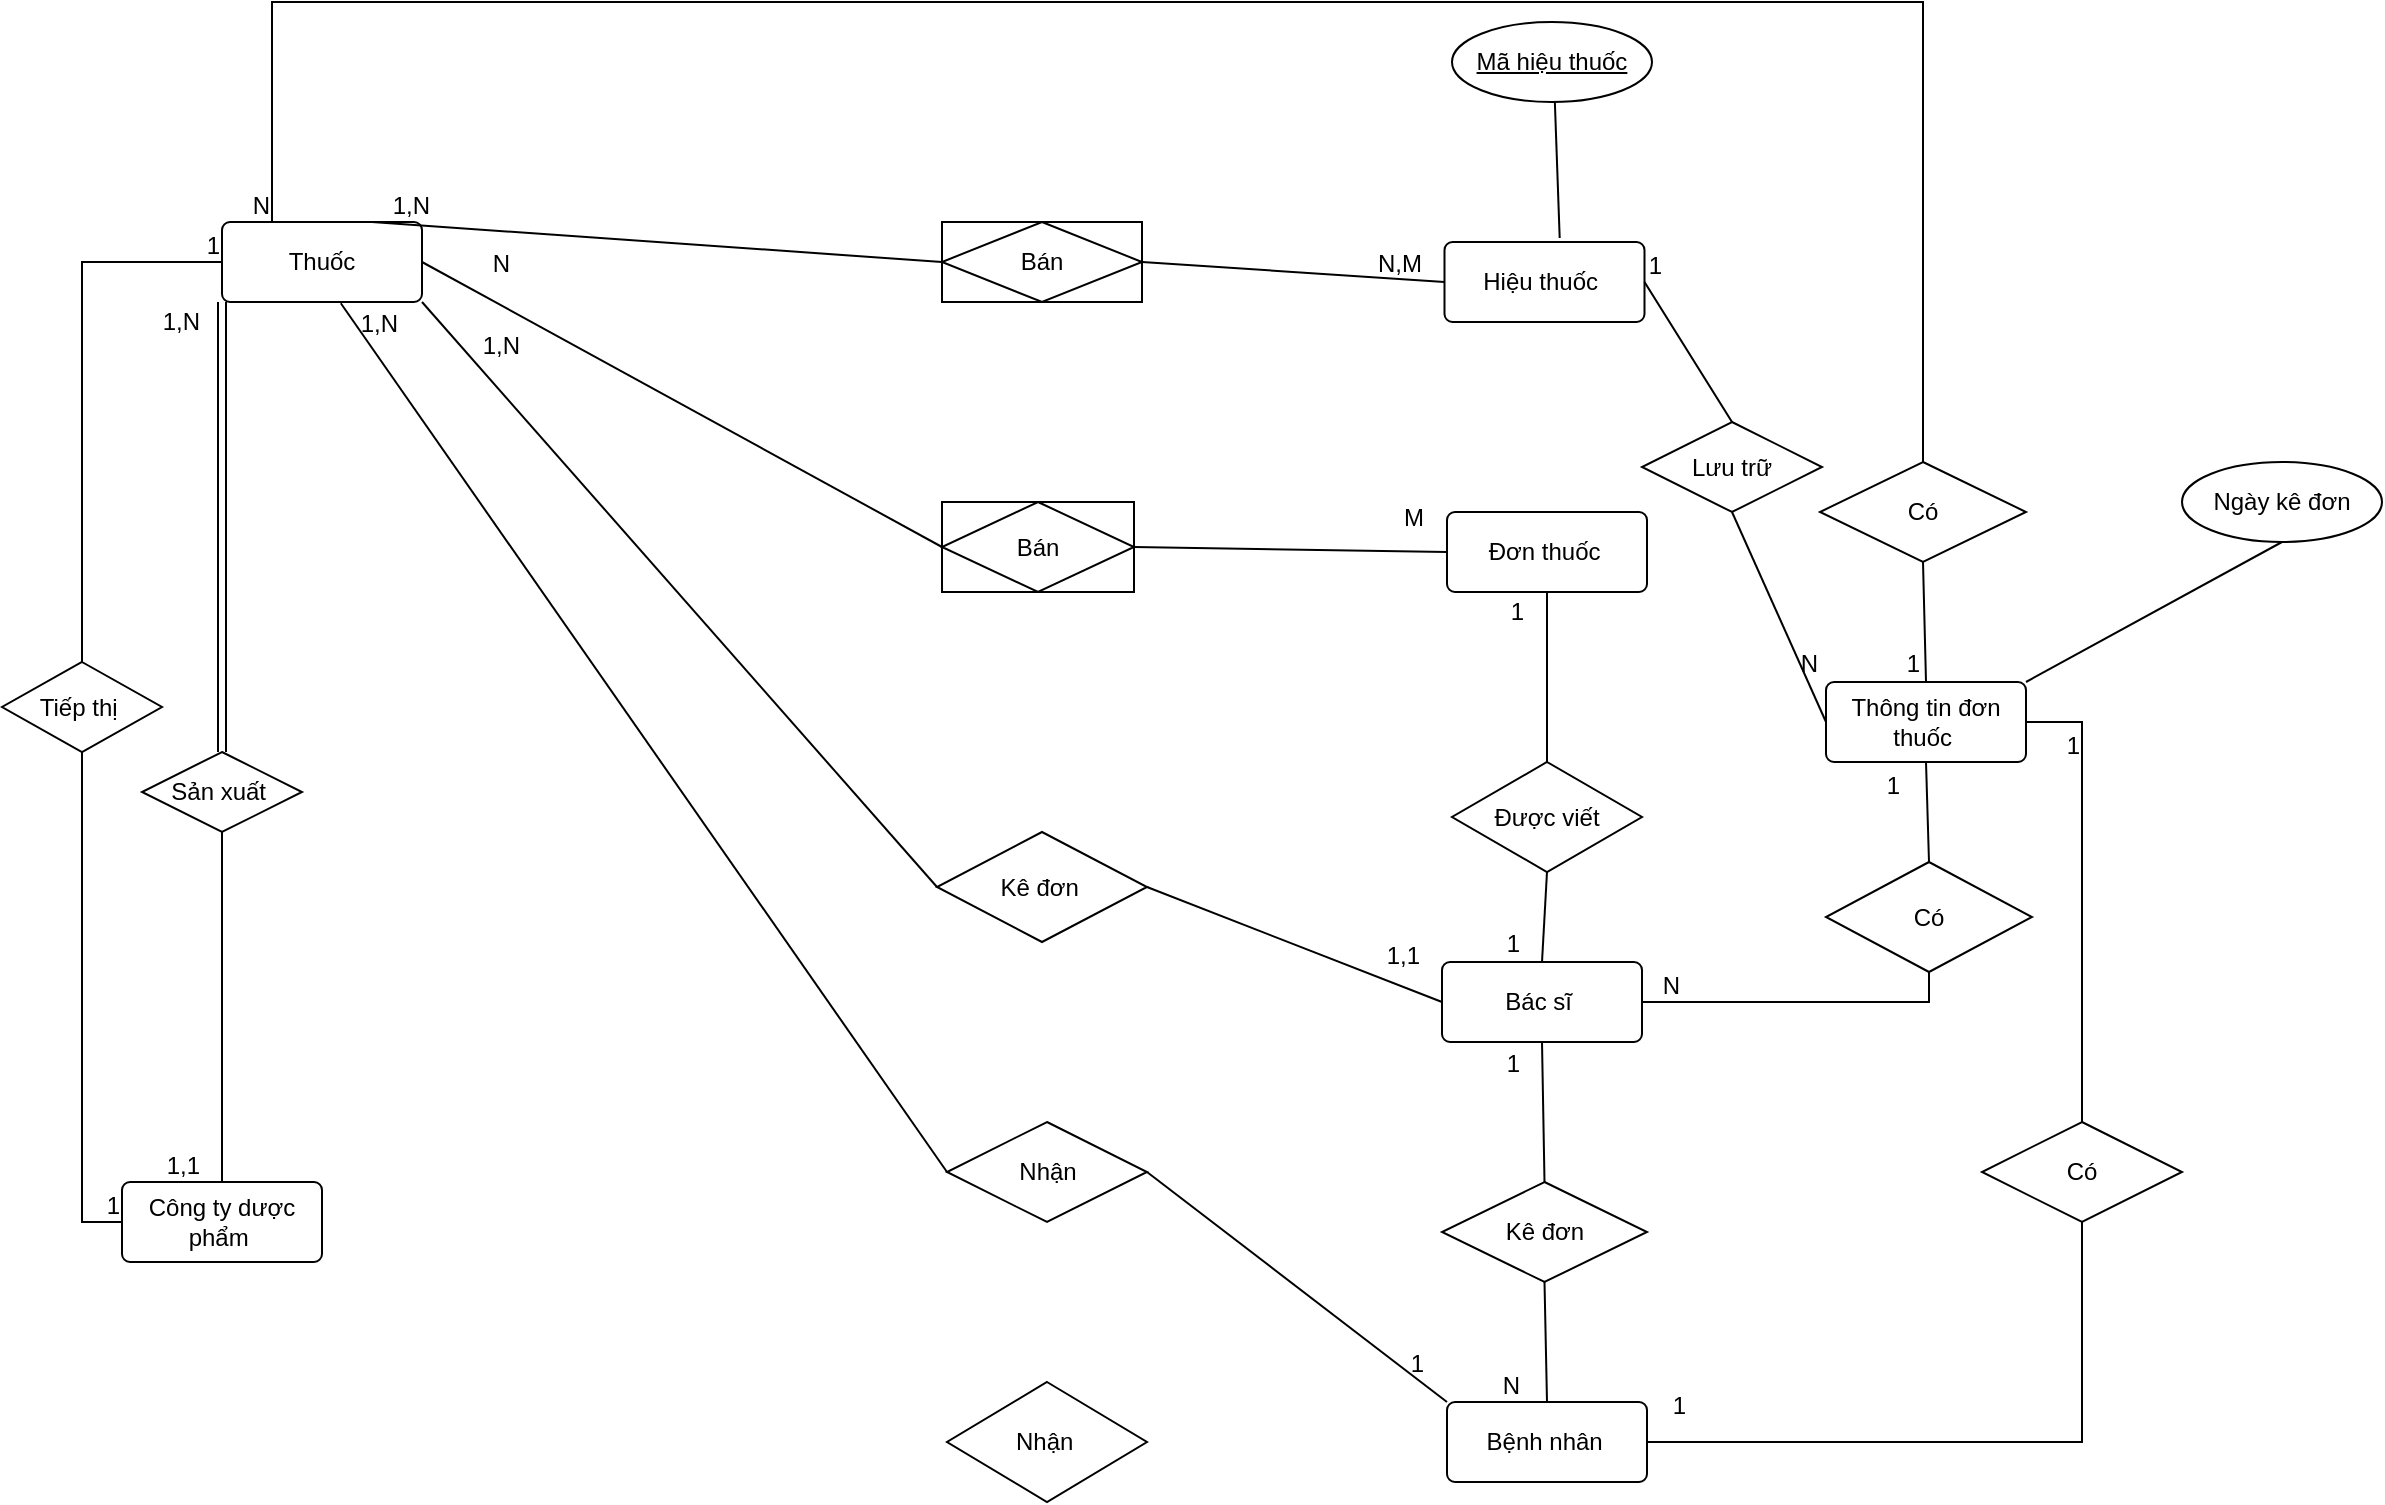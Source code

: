<mxfile version="26.0.4">
  <diagram name="Trang-1" id="kFHEVkmpW3Sa6rWo8aTI">
    <mxGraphModel dx="2131" dy="2353" grid="1" gridSize="10" guides="1" tooltips="1" connect="1" arrows="1" fold="1" page="1" pageScale="1" pageWidth="827" pageHeight="1169" math="0" shadow="0">
      <root>
        <mxCell id="0" />
        <mxCell id="1" parent="0" />
        <mxCell id="-_Fv_5JTiqjVCxgQ4m37-1" value="Thuốc" style="rounded=1;arcSize=10;whiteSpace=wrap;html=1;align=center;" vertex="1" parent="1">
          <mxGeometry x="-60" y="-70" width="100" height="40" as="geometry" />
        </mxCell>
        <mxCell id="-_Fv_5JTiqjVCxgQ4m37-2" value="Công ty dược phẩm&amp;nbsp;" style="rounded=1;arcSize=10;whiteSpace=wrap;html=1;align=center;" vertex="1" parent="1">
          <mxGeometry x="-110" y="410" width="100" height="40" as="geometry" />
        </mxCell>
        <mxCell id="-_Fv_5JTiqjVCxgQ4m37-3" value="Hiệu thuốc&amp;nbsp;" style="rounded=1;arcSize=10;whiteSpace=wrap;html=1;align=center;" vertex="1" parent="1">
          <mxGeometry x="551.25" y="-60" width="100" height="40" as="geometry" />
        </mxCell>
        <mxCell id="-_Fv_5JTiqjVCxgQ4m37-6" value="" style="endArrow=none;html=1;rounded=0;exitX=0.5;exitY=0;exitDx=0;exitDy=0;entryX=0.576;entryY=-0.05;entryDx=0;entryDy=0;entryPerimeter=0;" edge="1" parent="1" source="-_Fv_5JTiqjVCxgQ4m37-7" target="-_Fv_5JTiqjVCxgQ4m37-3">
          <mxGeometry width="50" height="50" relative="1" as="geometry">
            <mxPoint x="130" y="320" as="sourcePoint" />
            <mxPoint x="180" y="270" as="targetPoint" />
          </mxGeometry>
        </mxCell>
        <mxCell id="-_Fv_5JTiqjVCxgQ4m37-7" value="Mã hiệu thuốc" style="ellipse;whiteSpace=wrap;html=1;align=center;fontStyle=4;" vertex="1" parent="1">
          <mxGeometry x="555" y="-170" width="100" height="40" as="geometry" />
        </mxCell>
        <mxCell id="-_Fv_5JTiqjVCxgQ4m37-10" value="Bệnh nhân&amp;nbsp;" style="rounded=1;arcSize=10;whiteSpace=wrap;html=1;align=center;" vertex="1" parent="1">
          <mxGeometry x="552.5" y="520" width="100" height="40" as="geometry" />
        </mxCell>
        <mxCell id="-_Fv_5JTiqjVCxgQ4m37-25" value="Sản xuất&amp;nbsp;" style="shape=rhombus;perimeter=rhombusPerimeter;whiteSpace=wrap;html=1;align=center;" vertex="1" parent="1">
          <mxGeometry x="-100" y="195" width="80" height="40" as="geometry" />
        </mxCell>
        <mxCell id="-_Fv_5JTiqjVCxgQ4m37-34" value="" style="endArrow=none;html=1;rounded=0;exitX=0.5;exitY=1;exitDx=0;exitDy=0;entryX=0.5;entryY=0;entryDx=0;entryDy=0;" edge="1" parent="1" source="-_Fv_5JTiqjVCxgQ4m37-25" target="-_Fv_5JTiqjVCxgQ4m37-2">
          <mxGeometry relative="1" as="geometry">
            <mxPoint x="160" y="230" as="sourcePoint" />
            <mxPoint x="320" y="230" as="targetPoint" />
          </mxGeometry>
        </mxCell>
        <mxCell id="-_Fv_5JTiqjVCxgQ4m37-35" value="1,1" style="resizable=0;html=1;whiteSpace=wrap;align=right;verticalAlign=bottom;" connectable="0" vertex="1" parent="-_Fv_5JTiqjVCxgQ4m37-34">
          <mxGeometry x="1" relative="1" as="geometry">
            <mxPoint x="-10" as="offset" />
          </mxGeometry>
        </mxCell>
        <mxCell id="-_Fv_5JTiqjVCxgQ4m37-38" value="" style="shape=link;html=1;rounded=0;entryX=0;entryY=1;entryDx=0;entryDy=0;exitX=0.5;exitY=0;exitDx=0;exitDy=0;" edge="1" parent="1" source="-_Fv_5JTiqjVCxgQ4m37-25" target="-_Fv_5JTiqjVCxgQ4m37-1">
          <mxGeometry relative="1" as="geometry">
            <mxPoint x="160" y="230" as="sourcePoint" />
            <mxPoint x="320" y="230" as="targetPoint" />
          </mxGeometry>
        </mxCell>
        <mxCell id="-_Fv_5JTiqjVCxgQ4m37-39" value="1,N" style="resizable=0;html=1;whiteSpace=wrap;align=right;verticalAlign=middle;rotation=0;" connectable="0" vertex="1" parent="-_Fv_5JTiqjVCxgQ4m37-38">
          <mxGeometry x="1" relative="1" as="geometry">
            <mxPoint x="-10" y="10" as="offset" />
          </mxGeometry>
        </mxCell>
        <mxCell id="-_Fv_5JTiqjVCxgQ4m37-40" value="Tiếp thị&amp;nbsp;" style="shape=rhombus;perimeter=rhombusPerimeter;whiteSpace=wrap;html=1;align=center;" vertex="1" parent="1">
          <mxGeometry x="-170" y="150" width="80" height="45" as="geometry" />
        </mxCell>
        <mxCell id="-_Fv_5JTiqjVCxgQ4m37-43" value="" style="endArrow=none;html=1;rounded=0;exitX=0.5;exitY=1;exitDx=0;exitDy=0;entryX=0;entryY=0.5;entryDx=0;entryDy=0;" edge="1" parent="1" source="-_Fv_5JTiqjVCxgQ4m37-40" target="-_Fv_5JTiqjVCxgQ4m37-2">
          <mxGeometry relative="1" as="geometry">
            <mxPoint x="160" y="230" as="sourcePoint" />
            <mxPoint x="120" y="280" as="targetPoint" />
            <Array as="points">
              <mxPoint x="-130" y="430" />
            </Array>
          </mxGeometry>
        </mxCell>
        <mxCell id="-_Fv_5JTiqjVCxgQ4m37-44" value="1" style="resizable=0;html=1;whiteSpace=wrap;align=right;verticalAlign=bottom;" connectable="0" vertex="1" parent="-_Fv_5JTiqjVCxgQ4m37-43">
          <mxGeometry x="1" relative="1" as="geometry">
            <mxPoint as="offset" />
          </mxGeometry>
        </mxCell>
        <mxCell id="-_Fv_5JTiqjVCxgQ4m37-47" value="" style="endArrow=none;html=1;rounded=0;exitX=0.5;exitY=0;exitDx=0;exitDy=0;entryX=0;entryY=0.5;entryDx=0;entryDy=0;edgeStyle=orthogonalEdgeStyle;" edge="1" parent="1" source="-_Fv_5JTiqjVCxgQ4m37-40" target="-_Fv_5JTiqjVCxgQ4m37-1">
          <mxGeometry relative="1" as="geometry">
            <mxPoint x="-10" y="70" as="sourcePoint" />
            <mxPoint x="150" y="70" as="targetPoint" />
          </mxGeometry>
        </mxCell>
        <mxCell id="-_Fv_5JTiqjVCxgQ4m37-48" value="1" style="resizable=0;html=1;whiteSpace=wrap;align=right;verticalAlign=bottom;" connectable="0" vertex="1" parent="-_Fv_5JTiqjVCxgQ4m37-47">
          <mxGeometry x="1" relative="1" as="geometry" />
        </mxCell>
        <mxCell id="-_Fv_5JTiqjVCxgQ4m37-50" value="" style="endArrow=none;html=1;rounded=0;entryX=0;entryY=0.5;entryDx=0;entryDy=0;exitX=1;exitY=0.5;exitDx=0;exitDy=0;" edge="1" parent="1" source="-_Fv_5JTiqjVCxgQ4m37-86" target="-_Fv_5JTiqjVCxgQ4m37-3">
          <mxGeometry relative="1" as="geometry">
            <mxPoint x="414.0" y="40" as="sourcePoint" />
            <mxPoint x="470" y="70" as="targetPoint" />
          </mxGeometry>
        </mxCell>
        <mxCell id="-_Fv_5JTiqjVCxgQ4m37-51" value="N,M" style="resizable=0;html=1;whiteSpace=wrap;align=right;verticalAlign=bottom;" connectable="0" vertex="1" parent="-_Fv_5JTiqjVCxgQ4m37-50">
          <mxGeometry x="1" relative="1" as="geometry">
            <mxPoint x="-10" as="offset" />
          </mxGeometry>
        </mxCell>
        <mxCell id="-_Fv_5JTiqjVCxgQ4m37-52" value="" style="endArrow=none;html=1;rounded=0;entryX=0.75;entryY=0;entryDx=0;entryDy=0;exitX=0;exitY=0.5;exitDx=0;exitDy=0;" edge="1" parent="1" source="-_Fv_5JTiqjVCxgQ4m37-86" target="-_Fv_5JTiqjVCxgQ4m37-1">
          <mxGeometry relative="1" as="geometry">
            <mxPoint x="324" y="40" as="sourcePoint" />
            <mxPoint x="470" y="70" as="targetPoint" />
          </mxGeometry>
        </mxCell>
        <mxCell id="-_Fv_5JTiqjVCxgQ4m37-53" value="1,N" style="resizable=0;html=1;whiteSpace=wrap;align=right;verticalAlign=bottom;" connectable="0" vertex="1" parent="-_Fv_5JTiqjVCxgQ4m37-52">
          <mxGeometry x="1" relative="1" as="geometry">
            <mxPoint x="30" as="offset" />
          </mxGeometry>
        </mxCell>
        <mxCell id="-_Fv_5JTiqjVCxgQ4m37-56" value="" style="edgeStyle=orthogonalEdgeStyle;rounded=0;orthogonalLoop=1;jettySize=auto;html=1;exitX=1;exitY=0;exitDx=0;exitDy=0;entryX=0.5;entryY=1;entryDx=0;entryDy=0;strokeColor=none;" edge="1" parent="1" source="-_Fv_5JTiqjVCxgQ4m37-93" target="-_Fv_5JTiqjVCxgQ4m37-8">
          <mxGeometry relative="1" as="geometry">
            <mxPoint x="165.355" y="355.858" as="sourcePoint" />
            <mxPoint x="600" y="60" as="targetPoint" />
          </mxGeometry>
        </mxCell>
        <mxCell id="-_Fv_5JTiqjVCxgQ4m37-8" value="Đơn thuốc&amp;nbsp;" style="rounded=1;arcSize=10;whiteSpace=wrap;html=1;align=center;" vertex="1" parent="1">
          <mxGeometry x="552.5" y="75" width="100" height="40" as="geometry" />
        </mxCell>
        <mxCell id="-_Fv_5JTiqjVCxgQ4m37-58" value="" style="edgeStyle=orthogonalEdgeStyle;rounded=0;orthogonalLoop=1;jettySize=auto;html=1;exitX=1;exitY=0;exitDx=0;exitDy=0;entryX=0.5;entryY=1;entryDx=0;entryDy=0;strokeColor=none;" edge="1" parent="1" source="-_Fv_5JTiqjVCxgQ4m37-8">
          <mxGeometry relative="1" as="geometry">
            <mxPoint x="650" y="160" as="sourcePoint" />
            <mxPoint x="565" y="140" as="targetPoint" />
          </mxGeometry>
        </mxCell>
        <mxCell id="-_Fv_5JTiqjVCxgQ4m37-59" value="" style="endArrow=none;html=1;rounded=0;entryX=0;entryY=0.5;entryDx=0;entryDy=0;exitX=1;exitY=0.5;exitDx=0;exitDy=0;" edge="1" parent="1" source="-_Fv_5JTiqjVCxgQ4m37-87" target="-_Fv_5JTiqjVCxgQ4m37-8">
          <mxGeometry relative="1" as="geometry">
            <mxPoint x="414.0" y="155" as="sourcePoint" />
            <mxPoint x="470" y="70" as="targetPoint" />
          </mxGeometry>
        </mxCell>
        <mxCell id="-_Fv_5JTiqjVCxgQ4m37-60" value="M" style="resizable=0;html=1;whiteSpace=wrap;align=right;verticalAlign=bottom;" connectable="0" vertex="1" parent="-_Fv_5JTiqjVCxgQ4m37-59">
          <mxGeometry x="1" relative="1" as="geometry">
            <mxPoint x="-10" y="-8" as="offset" />
          </mxGeometry>
        </mxCell>
        <mxCell id="-_Fv_5JTiqjVCxgQ4m37-61" value="" style="endArrow=none;html=1;rounded=0;entryX=1;entryY=0.5;entryDx=0;entryDy=0;exitX=0;exitY=0.5;exitDx=0;exitDy=0;" edge="1" parent="1" source="-_Fv_5JTiqjVCxgQ4m37-87" target="-_Fv_5JTiqjVCxgQ4m37-1">
          <mxGeometry relative="1" as="geometry">
            <mxPoint x="334" y="155" as="sourcePoint" />
            <mxPoint x="470" y="70" as="targetPoint" />
          </mxGeometry>
        </mxCell>
        <mxCell id="-_Fv_5JTiqjVCxgQ4m37-62" value="N" style="resizable=0;html=1;whiteSpace=wrap;align=right;verticalAlign=bottom;" connectable="0" vertex="1" parent="-_Fv_5JTiqjVCxgQ4m37-61">
          <mxGeometry x="1" relative="1" as="geometry">
            <mxPoint x="46" y="10" as="offset" />
          </mxGeometry>
        </mxCell>
        <mxCell id="-_Fv_5JTiqjVCxgQ4m37-63" value="Thông tin đơn thuốc&amp;nbsp;" style="rounded=1;arcSize=10;whiteSpace=wrap;html=1;align=center;" vertex="1" parent="1">
          <mxGeometry x="742" y="160" width="100" height="40" as="geometry" />
        </mxCell>
        <mxCell id="-_Fv_5JTiqjVCxgQ4m37-64" value="Có" style="shape=rhombus;perimeter=rhombusPerimeter;whiteSpace=wrap;html=1;align=center;" vertex="1" parent="1">
          <mxGeometry x="739" y="50" width="103" height="50" as="geometry" />
        </mxCell>
        <mxCell id="-_Fv_5JTiqjVCxgQ4m37-67" value="" style="endArrow=none;html=1;rounded=0;exitX=0.5;exitY=0;exitDx=0;exitDy=0;entryX=0.25;entryY=0;entryDx=0;entryDy=0;edgeStyle=orthogonalEdgeStyle;" edge="1" parent="1" source="-_Fv_5JTiqjVCxgQ4m37-64" target="-_Fv_5JTiqjVCxgQ4m37-1">
          <mxGeometry relative="1" as="geometry">
            <mxPoint x="410" y="70" as="sourcePoint" />
            <mxPoint x="130" y="-30" as="targetPoint" />
            <Array as="points">
              <mxPoint x="791" y="-180" />
              <mxPoint x="-35" y="-180" />
            </Array>
          </mxGeometry>
        </mxCell>
        <mxCell id="-_Fv_5JTiqjVCxgQ4m37-68" value="N" style="resizable=0;html=1;whiteSpace=wrap;align=right;verticalAlign=bottom;" connectable="0" vertex="1" parent="-_Fv_5JTiqjVCxgQ4m37-67">
          <mxGeometry x="1" relative="1" as="geometry" />
        </mxCell>
        <mxCell id="-_Fv_5JTiqjVCxgQ4m37-9" value="Bác sĩ&amp;nbsp;" style="rounded=1;arcSize=10;whiteSpace=wrap;html=1;align=center;" vertex="1" parent="1">
          <mxGeometry x="550" y="300" width="100" height="40" as="geometry" />
        </mxCell>
        <mxCell id="-_Fv_5JTiqjVCxgQ4m37-71" value="" style="edgeStyle=orthogonalEdgeStyle;rounded=0;orthogonalLoop=1;jettySize=auto;html=1;exitX=1;exitY=0;exitDx=0;exitDy=0;entryX=0.5;entryY=1;entryDx=0;entryDy=0;strokeColor=none;" edge="1" parent="1" source="-_Fv_5JTiqjVCxgQ4m37-9" target="-_Fv_5JTiqjVCxgQ4m37-70">
          <mxGeometry relative="1" as="geometry">
            <mxPoint x="670" y="310" as="sourcePoint" />
            <mxPoint x="610" y="190" as="targetPoint" />
          </mxGeometry>
        </mxCell>
        <mxCell id="-_Fv_5JTiqjVCxgQ4m37-70" value="Có" style="shape=rhombus;perimeter=rhombusPerimeter;whiteSpace=wrap;html=1;align=center;" vertex="1" parent="1">
          <mxGeometry x="742" y="250" width="103" height="55" as="geometry" />
        </mxCell>
        <mxCell id="-_Fv_5JTiqjVCxgQ4m37-72" value="" style="endArrow=none;html=1;rounded=0;entryX=0.5;entryY=1;entryDx=0;entryDy=0;exitX=0.5;exitY=0;exitDx=0;exitDy=0;" edge="1" parent="1" source="-_Fv_5JTiqjVCxgQ4m37-70" target="-_Fv_5JTiqjVCxgQ4m37-63">
          <mxGeometry relative="1" as="geometry">
            <mxPoint x="730" y="240" as="sourcePoint" />
            <mxPoint x="730" y="300" as="targetPoint" />
          </mxGeometry>
        </mxCell>
        <mxCell id="-_Fv_5JTiqjVCxgQ4m37-73" value="1" style="resizable=0;html=1;whiteSpace=wrap;align=right;verticalAlign=bottom;" connectable="0" vertex="1" parent="-_Fv_5JTiqjVCxgQ4m37-72">
          <mxGeometry x="1" relative="1" as="geometry">
            <mxPoint x="-12" y="20" as="offset" />
          </mxGeometry>
        </mxCell>
        <mxCell id="-_Fv_5JTiqjVCxgQ4m37-74" value="" style="endArrow=none;html=1;rounded=0;entryX=1;entryY=0.5;entryDx=0;entryDy=0;exitX=0.5;exitY=1;exitDx=0;exitDy=0;edgeStyle=orthogonalEdgeStyle;" edge="1" parent="1" source="-_Fv_5JTiqjVCxgQ4m37-70" target="-_Fv_5JTiqjVCxgQ4m37-9">
          <mxGeometry relative="1" as="geometry">
            <mxPoint x="772" y="430" as="sourcePoint" />
            <mxPoint x="150" y="400" as="targetPoint" />
          </mxGeometry>
        </mxCell>
        <mxCell id="-_Fv_5JTiqjVCxgQ4m37-75" value="N" style="resizable=0;html=1;whiteSpace=wrap;align=right;verticalAlign=bottom;" connectable="0" vertex="1" parent="-_Fv_5JTiqjVCxgQ4m37-74">
          <mxGeometry x="1" relative="1" as="geometry">
            <mxPoint x="20" as="offset" />
          </mxGeometry>
        </mxCell>
        <mxCell id="-_Fv_5JTiqjVCxgQ4m37-76" value="Có" style="shape=rhombus;perimeter=rhombusPerimeter;whiteSpace=wrap;html=1;align=center;" vertex="1" parent="1">
          <mxGeometry x="820" y="380" width="100" height="50" as="geometry" />
        </mxCell>
        <mxCell id="-_Fv_5JTiqjVCxgQ4m37-79" value="" style="endArrow=none;html=1;rounded=0;entryX=1;entryY=0.5;entryDx=0;entryDy=0;exitX=0.5;exitY=0;exitDx=0;exitDy=0;edgeStyle=orthogonalEdgeStyle;" edge="1" parent="1" source="-_Fv_5JTiqjVCxgQ4m37-76" target="-_Fv_5JTiqjVCxgQ4m37-63">
          <mxGeometry relative="1" as="geometry">
            <mxPoint x="812" y="275" as="sourcePoint" />
            <mxPoint x="812" y="220" as="targetPoint" />
          </mxGeometry>
        </mxCell>
        <mxCell id="-_Fv_5JTiqjVCxgQ4m37-80" value="1" style="resizable=0;html=1;whiteSpace=wrap;align=right;verticalAlign=bottom;" connectable="0" vertex="1" parent="-_Fv_5JTiqjVCxgQ4m37-79">
          <mxGeometry x="1" relative="1" as="geometry">
            <mxPoint x="28" y="20" as="offset" />
          </mxGeometry>
        </mxCell>
        <mxCell id="-_Fv_5JTiqjVCxgQ4m37-81" value="" style="endArrow=none;html=1;rounded=0;entryX=1;entryY=0.5;entryDx=0;entryDy=0;exitX=0.5;exitY=1;exitDx=0;exitDy=0;edgeStyle=orthogonalEdgeStyle;" edge="1" parent="1" source="-_Fv_5JTiqjVCxgQ4m37-76" target="-_Fv_5JTiqjVCxgQ4m37-10">
          <mxGeometry relative="1" as="geometry">
            <mxPoint x="822" y="285" as="sourcePoint" />
            <mxPoint x="822" y="230" as="targetPoint" />
          </mxGeometry>
        </mxCell>
        <mxCell id="-_Fv_5JTiqjVCxgQ4m37-82" value="1" style="resizable=0;html=1;whiteSpace=wrap;align=right;verticalAlign=bottom;" connectable="0" vertex="1" parent="-_Fv_5JTiqjVCxgQ4m37-81">
          <mxGeometry x="1" relative="1" as="geometry">
            <mxPoint x="21" y="-10" as="offset" />
          </mxGeometry>
        </mxCell>
        <mxCell id="-_Fv_5JTiqjVCxgQ4m37-83" value="Ngày kê đơn" style="ellipse;whiteSpace=wrap;html=1;align=center;" vertex="1" parent="1">
          <mxGeometry x="920" y="50" width="100" height="40" as="geometry" />
        </mxCell>
        <mxCell id="-_Fv_5JTiqjVCxgQ4m37-84" value="" style="endArrow=none;html=1;rounded=0;entryX=1;entryY=0;entryDx=0;entryDy=0;exitX=0.5;exitY=1;exitDx=0;exitDy=0;" edge="1" parent="1" source="-_Fv_5JTiqjVCxgQ4m37-83" target="-_Fv_5JTiqjVCxgQ4m37-63">
          <mxGeometry relative="1" as="geometry">
            <mxPoint x="450" y="280" as="sourcePoint" />
            <mxPoint x="610" y="280" as="targetPoint" />
          </mxGeometry>
        </mxCell>
        <mxCell id="-_Fv_5JTiqjVCxgQ4m37-86" value="Bán" style="shape=associativeEntity;whiteSpace=wrap;html=1;align=center;" vertex="1" parent="1">
          <mxGeometry x="300" y="-70" width="100" height="40" as="geometry" />
        </mxCell>
        <mxCell id="-_Fv_5JTiqjVCxgQ4m37-87" value="Bán" style="shape=associativeEntity;whiteSpace=wrap;html=1;align=center;" vertex="1" parent="1">
          <mxGeometry x="300" y="70" width="96" height="45" as="geometry" />
        </mxCell>
        <mxCell id="-_Fv_5JTiqjVCxgQ4m37-88" value="Lưu trữ" style="shape=rhombus;perimeter=rhombusPerimeter;whiteSpace=wrap;html=1;align=center;" vertex="1" parent="1">
          <mxGeometry x="650" y="30" width="90" height="45" as="geometry" />
        </mxCell>
        <mxCell id="-_Fv_5JTiqjVCxgQ4m37-89" value="" style="endArrow=none;html=1;rounded=0;entryX=0;entryY=0.5;entryDx=0;entryDy=0;exitX=0.5;exitY=1;exitDx=0;exitDy=0;" edge="1" parent="1" source="-_Fv_5JTiqjVCxgQ4m37-88" target="-_Fv_5JTiqjVCxgQ4m37-63">
          <mxGeometry relative="1" as="geometry">
            <mxPoint x="450" y="280" as="sourcePoint" />
            <mxPoint x="610" y="280" as="targetPoint" />
          </mxGeometry>
        </mxCell>
        <mxCell id="-_Fv_5JTiqjVCxgQ4m37-90" value="N" style="resizable=0;html=1;whiteSpace=wrap;align=right;verticalAlign=bottom;" connectable="0" vertex="1" parent="-_Fv_5JTiqjVCxgQ4m37-89">
          <mxGeometry x="1" relative="1" as="geometry">
            <mxPoint x="-2" y="-20" as="offset" />
          </mxGeometry>
        </mxCell>
        <mxCell id="-_Fv_5JTiqjVCxgQ4m37-91" value="" style="endArrow=none;html=1;rounded=0;entryX=1;entryY=0.5;entryDx=0;entryDy=0;exitX=0.5;exitY=0;exitDx=0;exitDy=0;" edge="1" parent="1" source="-_Fv_5JTiqjVCxgQ4m37-88" target="-_Fv_5JTiqjVCxgQ4m37-3">
          <mxGeometry relative="1" as="geometry">
            <mxPoint x="450" y="280" as="sourcePoint" />
            <mxPoint x="610" y="280" as="targetPoint" />
          </mxGeometry>
        </mxCell>
        <mxCell id="-_Fv_5JTiqjVCxgQ4m37-92" value="1" style="resizable=0;html=1;whiteSpace=wrap;align=right;verticalAlign=bottom;" connectable="0" vertex="1" parent="-_Fv_5JTiqjVCxgQ4m37-91">
          <mxGeometry x="1" relative="1" as="geometry">
            <mxPoint x="10" as="offset" />
          </mxGeometry>
        </mxCell>
        <mxCell id="-_Fv_5JTiqjVCxgQ4m37-96" value="" style="endArrow=none;html=1;rounded=0;entryX=0.5;entryY=0;entryDx=0;entryDy=0;exitX=0.5;exitY=1;exitDx=0;exitDy=0;" edge="1" parent="1" source="-_Fv_5JTiqjVCxgQ4m37-93" target="-_Fv_5JTiqjVCxgQ4m37-9">
          <mxGeometry relative="1" as="geometry">
            <mxPoint x="390" y="370" as="sourcePoint" />
            <mxPoint x="550" y="370" as="targetPoint" />
          </mxGeometry>
        </mxCell>
        <mxCell id="-_Fv_5JTiqjVCxgQ4m37-97" value="1" style="resizable=0;html=1;whiteSpace=wrap;align=right;verticalAlign=bottom;" connectable="0" vertex="1" parent="-_Fv_5JTiqjVCxgQ4m37-96">
          <mxGeometry x="1" relative="1" as="geometry">
            <mxPoint x="-10" as="offset" />
          </mxGeometry>
        </mxCell>
        <mxCell id="-_Fv_5JTiqjVCxgQ4m37-93" value="Được viết" style="shape=rhombus;perimeter=rhombusPerimeter;whiteSpace=wrap;html=1;align=center;" vertex="1" parent="1">
          <mxGeometry x="555" y="200" width="95" height="55" as="geometry" />
        </mxCell>
        <mxCell id="-_Fv_5JTiqjVCxgQ4m37-100" value="" style="endArrow=none;html=1;rounded=0;entryX=0.5;entryY=1;entryDx=0;entryDy=0;exitX=0.5;exitY=0;exitDx=0;exitDy=0;" edge="1" parent="1" source="-_Fv_5JTiqjVCxgQ4m37-93" target="-_Fv_5JTiqjVCxgQ4m37-8">
          <mxGeometry relative="1" as="geometry">
            <mxPoint x="450" y="280" as="sourcePoint" />
            <mxPoint x="610" y="280" as="targetPoint" />
          </mxGeometry>
        </mxCell>
        <mxCell id="-_Fv_5JTiqjVCxgQ4m37-101" value="1" style="resizable=0;html=1;whiteSpace=wrap;align=right;verticalAlign=bottom;" connectable="0" vertex="1" parent="-_Fv_5JTiqjVCxgQ4m37-100">
          <mxGeometry x="1" relative="1" as="geometry">
            <mxPoint x="-10" y="18" as="offset" />
          </mxGeometry>
        </mxCell>
        <mxCell id="-_Fv_5JTiqjVCxgQ4m37-103" value="Nhận&amp;nbsp;" style="shape=rhombus;perimeter=rhombusPerimeter;whiteSpace=wrap;html=1;align=center;" vertex="1" parent="1">
          <mxGeometry x="302.5" y="510" width="100" height="60" as="geometry" />
        </mxCell>
        <mxCell id="-_Fv_5JTiqjVCxgQ4m37-114" value="Kê đơn" style="shape=rhombus;perimeter=rhombusPerimeter;whiteSpace=wrap;html=1;align=center;" vertex="1" parent="1">
          <mxGeometry x="550" y="410" width="102.5" height="50" as="geometry" />
        </mxCell>
        <mxCell id="-_Fv_5JTiqjVCxgQ4m37-117" value="" style="endArrow=none;html=1;rounded=0;entryX=0.5;entryY=1;entryDx=0;entryDy=0;exitX=0.5;exitY=0;exitDx=0;exitDy=0;" edge="1" parent="1" source="-_Fv_5JTiqjVCxgQ4m37-114" target="-_Fv_5JTiqjVCxgQ4m37-9">
          <mxGeometry relative="1" as="geometry">
            <mxPoint x="380" y="230" as="sourcePoint" />
            <mxPoint x="540" y="230" as="targetPoint" />
          </mxGeometry>
        </mxCell>
        <mxCell id="-_Fv_5JTiqjVCxgQ4m37-118" value="1" style="resizable=0;html=1;whiteSpace=wrap;align=right;verticalAlign=bottom;" connectable="0" vertex="1" parent="-_Fv_5JTiqjVCxgQ4m37-117">
          <mxGeometry x="1" relative="1" as="geometry">
            <mxPoint x="-10" y="19" as="offset" />
          </mxGeometry>
        </mxCell>
        <mxCell id="-_Fv_5JTiqjVCxgQ4m37-122" value="" style="endArrow=none;html=1;rounded=0;exitX=0.5;exitY=1;exitDx=0;exitDy=0;entryX=0.5;entryY=0;entryDx=0;entryDy=0;" edge="1" parent="1" source="-_Fv_5JTiqjVCxgQ4m37-114" target="-_Fv_5JTiqjVCxgQ4m37-10">
          <mxGeometry relative="1" as="geometry">
            <mxPoint x="470" y="370" as="sourcePoint" />
            <mxPoint x="600" y="478" as="targetPoint" />
          </mxGeometry>
        </mxCell>
        <mxCell id="-_Fv_5JTiqjVCxgQ4m37-123" value="N" style="resizable=0;html=1;whiteSpace=wrap;align=right;verticalAlign=bottom;" connectable="0" vertex="1" parent="-_Fv_5JTiqjVCxgQ4m37-122">
          <mxGeometry x="1" relative="1" as="geometry">
            <mxPoint x="-12" y="1" as="offset" />
          </mxGeometry>
        </mxCell>
        <mxCell id="-_Fv_5JTiqjVCxgQ4m37-124" value="Kê đơn&amp;nbsp;" style="shape=rhombus;perimeter=rhombusPerimeter;whiteSpace=wrap;html=1;align=center;" vertex="1" parent="1">
          <mxGeometry x="297.5" y="235" width="105" height="55" as="geometry" />
        </mxCell>
        <mxCell id="-_Fv_5JTiqjVCxgQ4m37-125" value="" style="endArrow=none;html=1;rounded=0;entryX=0;entryY=0.5;entryDx=0;entryDy=0;exitX=1;exitY=0.5;exitDx=0;exitDy=0;" edge="1" parent="1" source="-_Fv_5JTiqjVCxgQ4m37-124" target="-_Fv_5JTiqjVCxgQ4m37-9">
          <mxGeometry relative="1" as="geometry">
            <mxPoint x="440" y="160" as="sourcePoint" />
            <mxPoint x="600" y="160" as="targetPoint" />
          </mxGeometry>
        </mxCell>
        <mxCell id="-_Fv_5JTiqjVCxgQ4m37-126" value="1,1" style="resizable=0;html=1;whiteSpace=wrap;align=right;verticalAlign=bottom;" connectable="0" vertex="1" parent="-_Fv_5JTiqjVCxgQ4m37-125">
          <mxGeometry x="1" relative="1" as="geometry">
            <mxPoint x="-10" y="-15" as="offset" />
          </mxGeometry>
        </mxCell>
        <mxCell id="-_Fv_5JTiqjVCxgQ4m37-127" value="" style="endArrow=none;html=1;rounded=0;entryX=1;entryY=1;entryDx=0;entryDy=0;exitX=0;exitY=0.5;exitDx=0;exitDy=0;" edge="1" parent="1" source="-_Fv_5JTiqjVCxgQ4m37-124" target="-_Fv_5JTiqjVCxgQ4m37-1">
          <mxGeometry relative="1" as="geometry">
            <mxPoint x="440" y="160" as="sourcePoint" />
            <mxPoint x="600" y="160" as="targetPoint" />
          </mxGeometry>
        </mxCell>
        <mxCell id="-_Fv_5JTiqjVCxgQ4m37-128" value="1,N" style="resizable=0;html=1;whiteSpace=wrap;align=right;verticalAlign=bottom;" connectable="0" vertex="1" parent="-_Fv_5JTiqjVCxgQ4m37-127">
          <mxGeometry x="1" relative="1" as="geometry">
            <mxPoint x="50" y="30" as="offset" />
          </mxGeometry>
        </mxCell>
        <mxCell id="-_Fv_5JTiqjVCxgQ4m37-129" value="Nhận" style="shape=rhombus;perimeter=rhombusPerimeter;whiteSpace=wrap;html=1;align=center;" vertex="1" parent="1">
          <mxGeometry x="302.5" y="380" width="100" height="50" as="geometry" />
        </mxCell>
        <mxCell id="-_Fv_5JTiqjVCxgQ4m37-131" value="" style="endArrow=none;html=1;rounded=0;entryX=0.594;entryY=1.015;entryDx=0;entryDy=0;entryPerimeter=0;exitX=0;exitY=0.5;exitDx=0;exitDy=0;" edge="1" parent="1" source="-_Fv_5JTiqjVCxgQ4m37-129" target="-_Fv_5JTiqjVCxgQ4m37-1">
          <mxGeometry relative="1" as="geometry">
            <mxPoint x="380" y="240" as="sourcePoint" />
            <mxPoint x="540" y="240" as="targetPoint" />
          </mxGeometry>
        </mxCell>
        <mxCell id="-_Fv_5JTiqjVCxgQ4m37-132" value="1,N" style="resizable=0;html=1;whiteSpace=wrap;align=right;verticalAlign=bottom;" connectable="0" vertex="1" parent="-_Fv_5JTiqjVCxgQ4m37-131">
          <mxGeometry x="1" relative="1" as="geometry">
            <mxPoint x="30" y="19" as="offset" />
          </mxGeometry>
        </mxCell>
        <mxCell id="-_Fv_5JTiqjVCxgQ4m37-133" value="" style="endArrow=none;html=1;rounded=0;entryX=0;entryY=0;entryDx=0;entryDy=0;exitX=1;exitY=0.5;exitDx=0;exitDy=0;" edge="1" parent="1" source="-_Fv_5JTiqjVCxgQ4m37-129" target="-_Fv_5JTiqjVCxgQ4m37-10">
          <mxGeometry relative="1" as="geometry">
            <mxPoint x="280" y="230" as="sourcePoint" />
            <mxPoint x="440" y="230" as="targetPoint" />
          </mxGeometry>
        </mxCell>
        <mxCell id="-_Fv_5JTiqjVCxgQ4m37-134" value="1" style="resizable=0;html=1;whiteSpace=wrap;align=right;verticalAlign=bottom;" connectable="0" vertex="1" parent="-_Fv_5JTiqjVCxgQ4m37-133">
          <mxGeometry x="1" relative="1" as="geometry">
            <mxPoint x="-10" y="-10" as="offset" />
          </mxGeometry>
        </mxCell>
        <mxCell id="-_Fv_5JTiqjVCxgQ4m37-136" value="" style="endArrow=none;html=1;rounded=0;entryX=0.5;entryY=0;entryDx=0;entryDy=0;exitX=0.5;exitY=1;exitDx=0;exitDy=0;" edge="1" parent="1" source="-_Fv_5JTiqjVCxgQ4m37-64" target="-_Fv_5JTiqjVCxgQ4m37-63">
          <mxGeometry relative="1" as="geometry">
            <mxPoint x="380" y="260" as="sourcePoint" />
            <mxPoint x="540" y="260" as="targetPoint" />
          </mxGeometry>
        </mxCell>
        <mxCell id="-_Fv_5JTiqjVCxgQ4m37-137" value="1" style="resizable=0;html=1;whiteSpace=wrap;align=right;verticalAlign=bottom;" connectable="0" vertex="1" parent="-_Fv_5JTiqjVCxgQ4m37-136">
          <mxGeometry x="1" relative="1" as="geometry">
            <mxPoint x="-1" as="offset" />
          </mxGeometry>
        </mxCell>
      </root>
    </mxGraphModel>
  </diagram>
</mxfile>
